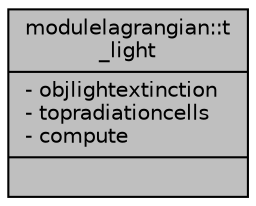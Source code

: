 digraph "modulelagrangian::t_light"
{
 // LATEX_PDF_SIZE
  edge [fontname="Helvetica",fontsize="10",labelfontname="Helvetica",labelfontsize="10"];
  node [fontname="Helvetica",fontsize="10",shape=record];
  Node1 [label="{modulelagrangian::t\l_light\n|- objlightextinction\l- topradiationcells\l- compute\l|}",height=0.2,width=0.4,color="black", fillcolor="grey75", style="filled", fontcolor="black",tooltip=" "];
}
